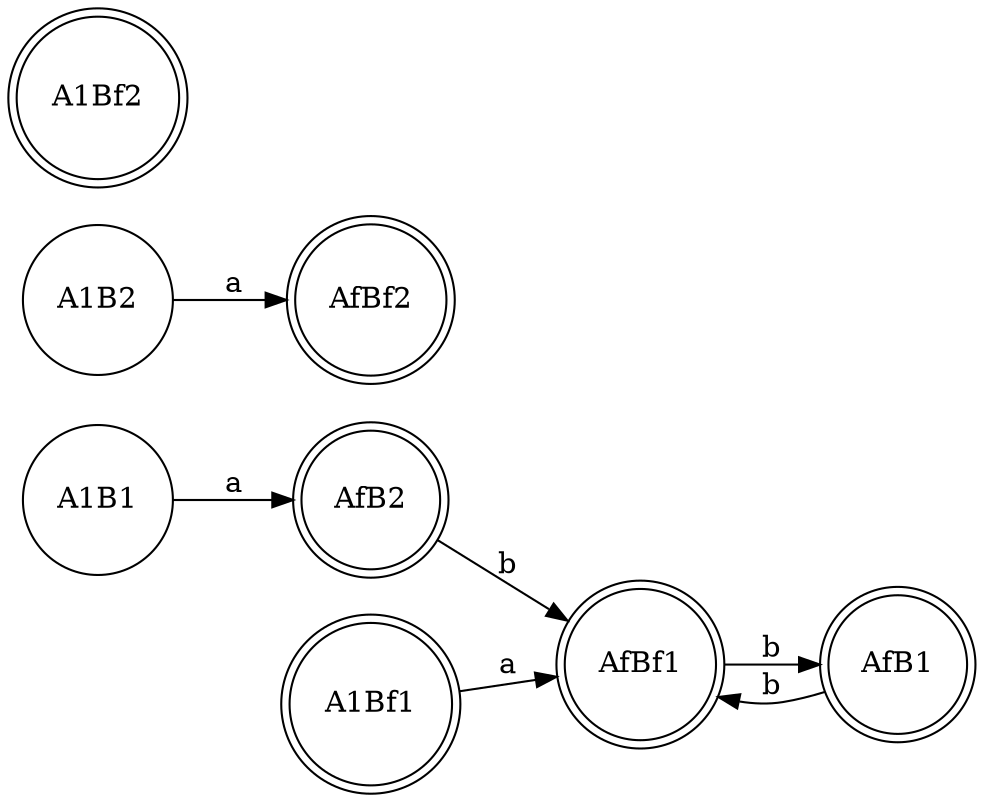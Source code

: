 digraph {
	graph [ "rankdir"="LR" ];
	"AfBf1" ["shape"="doublecircle"];
	"AfBf2" ["shape"="doublecircle"];
	"AfB1" ["shape"="doublecircle"];
	"AfB2" ["shape"="doublecircle"];
	"A1Bf1" ["shape"="doublecircle"];
	"A1Bf2" ["shape"="doublecircle"];
	"A1B1" ["shape"="circle"];
	"A1B2" ["shape"="circle"];
	"A1B1" -> "AfB2" ["label"="a"];
	"A1B2" -> "AfBf2" ["label"="a"];
	"A1Bf1" -> "AfBf1" ["label"="a"];
	"AfB1" -> "AfBf1" ["label"="b"];
	"AfB2" -> "AfBf1" ["label"="b"];
	"AfBf1" -> "AfB1" ["label"="b"];
}
